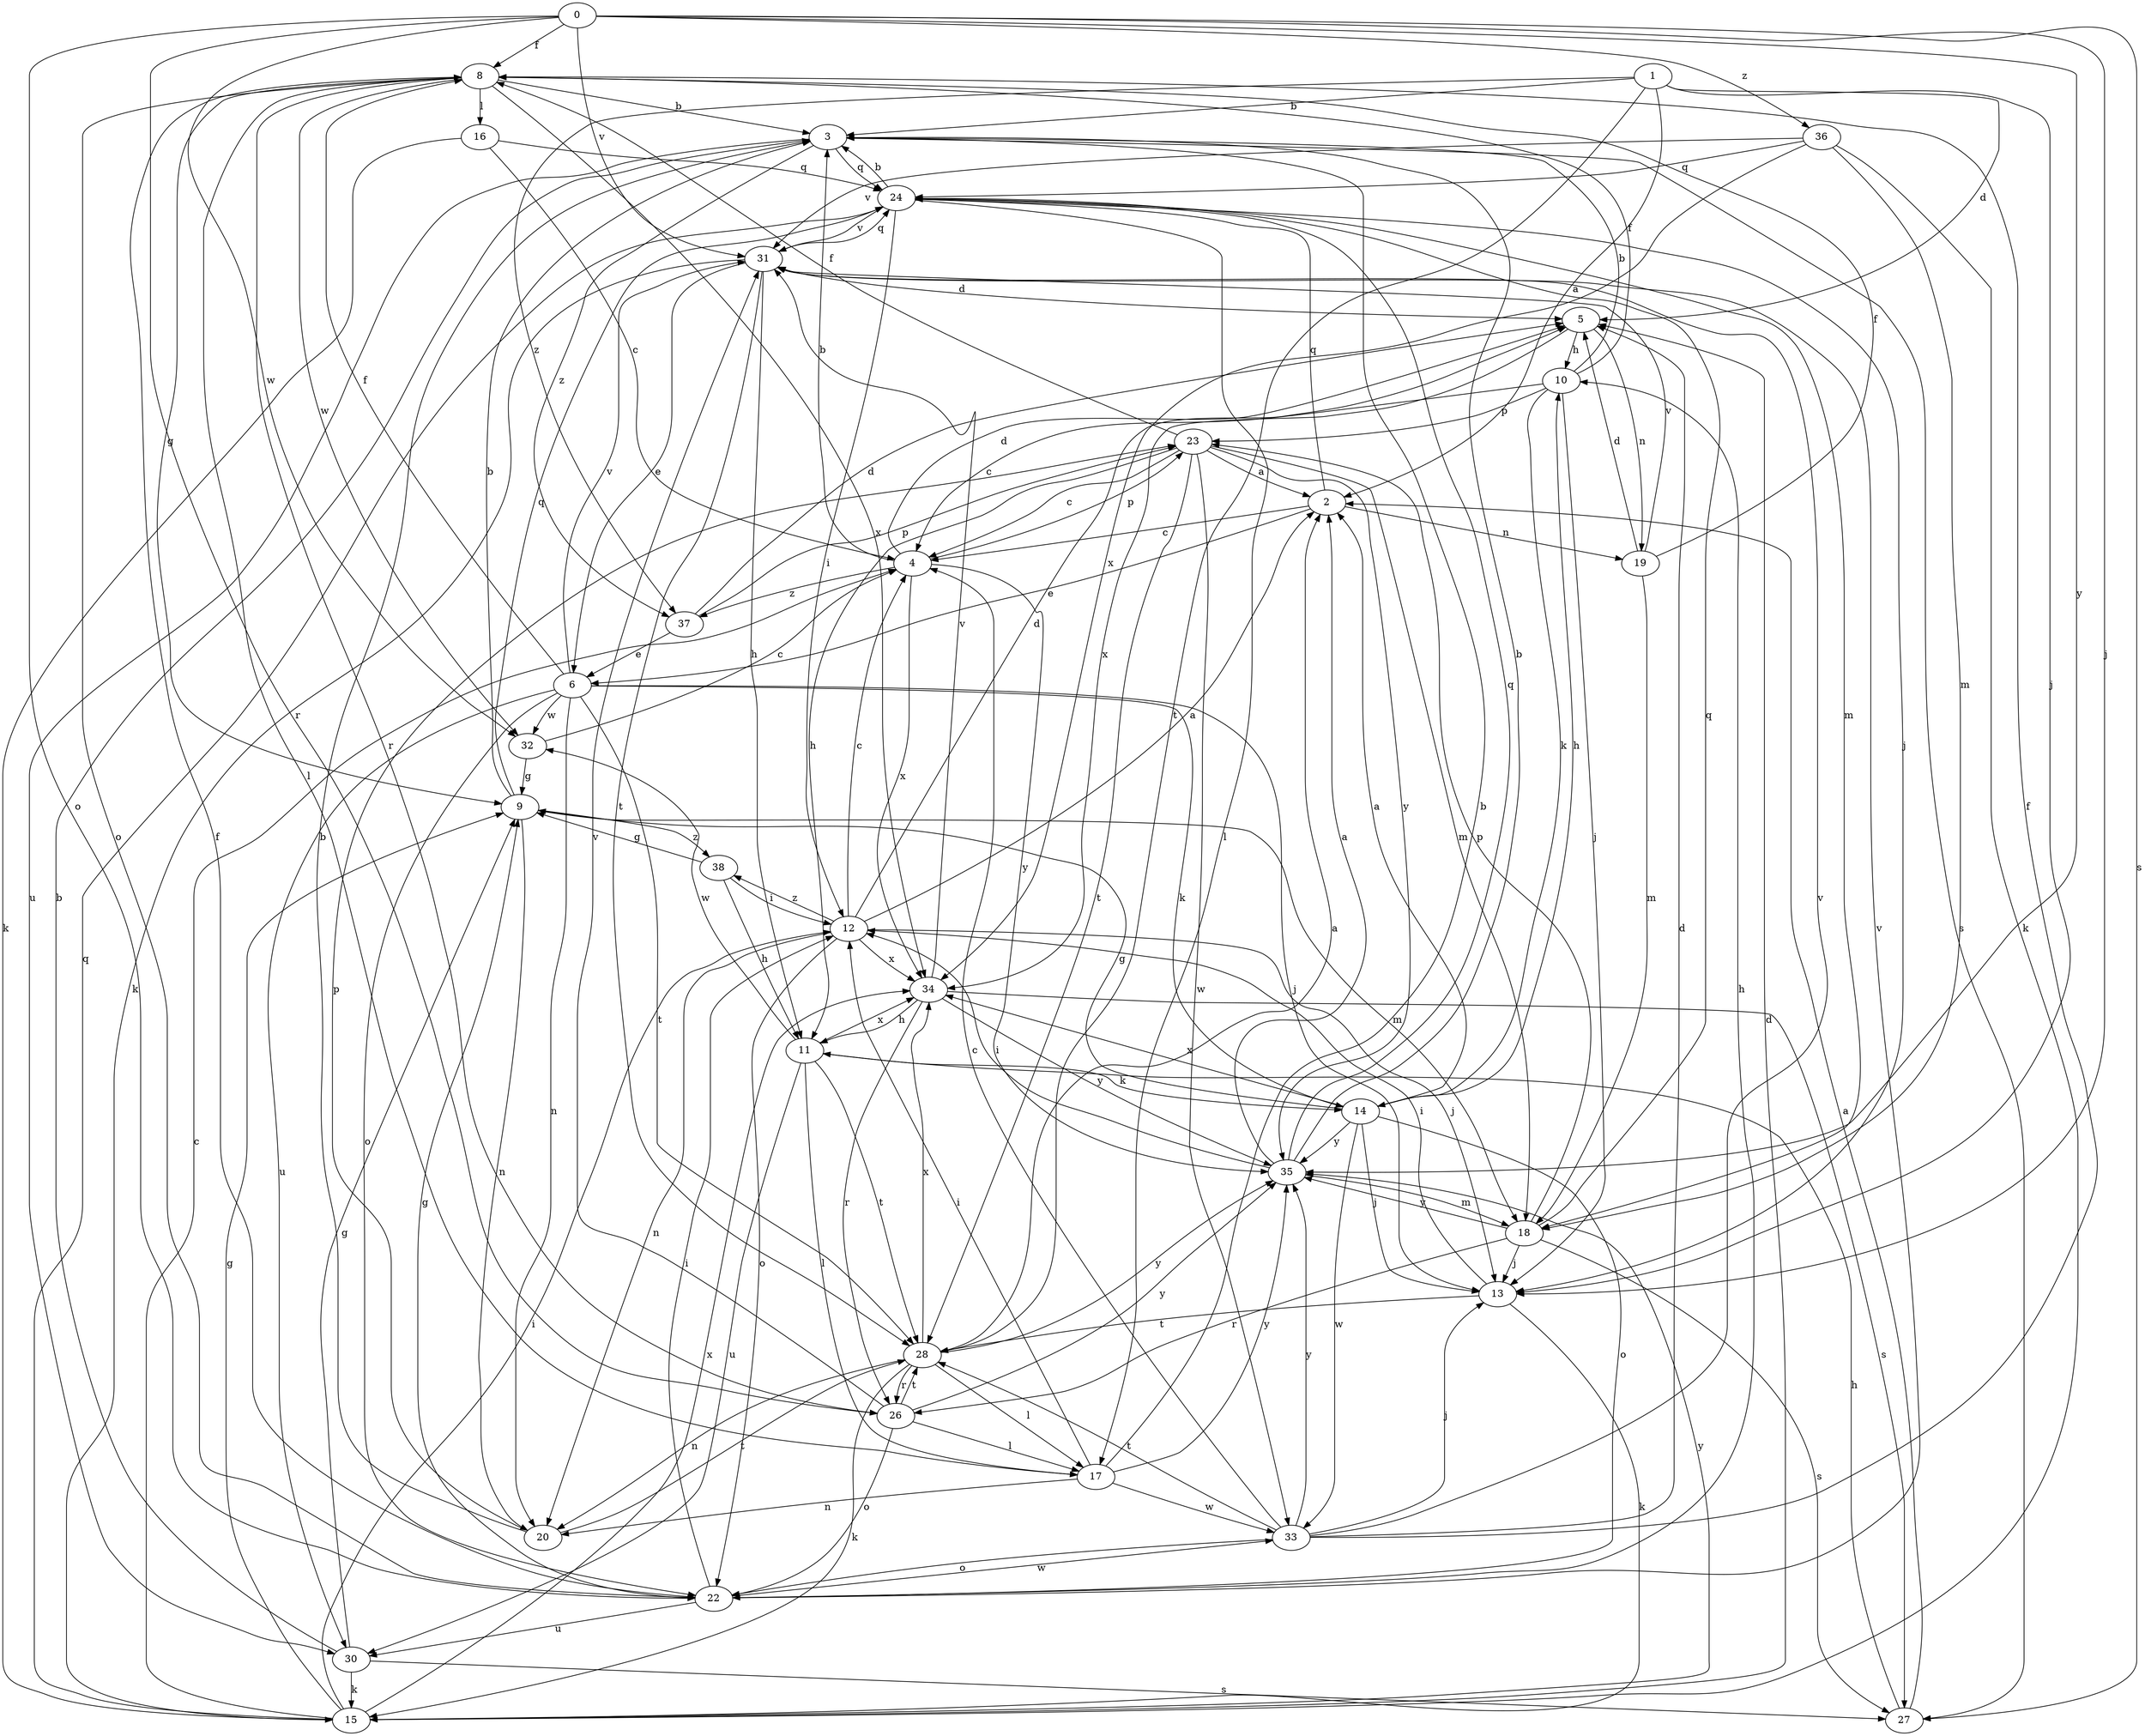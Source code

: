 strict digraph  {
0;
1;
2;
3;
4;
5;
6;
8;
9;
10;
11;
12;
13;
14;
15;
16;
17;
18;
19;
20;
22;
23;
24;
26;
27;
28;
30;
31;
32;
33;
34;
35;
36;
37;
38;
0 -> 8  [label=f];
0 -> 13  [label=j];
0 -> 22  [label=o];
0 -> 26  [label=r];
0 -> 27  [label=s];
0 -> 31  [label=v];
0 -> 32  [label=w];
0 -> 35  [label=y];
0 -> 36  [label=z];
1 -> 2  [label=a];
1 -> 3  [label=b];
1 -> 5  [label=d];
1 -> 13  [label=j];
1 -> 28  [label=t];
1 -> 37  [label=z];
2 -> 4  [label=c];
2 -> 6  [label=e];
2 -> 19  [label=n];
2 -> 24  [label=q];
3 -> 24  [label=q];
3 -> 27  [label=s];
3 -> 30  [label=u];
3 -> 37  [label=z];
4 -> 3  [label=b];
4 -> 5  [label=d];
4 -> 23  [label=p];
4 -> 34  [label=x];
4 -> 35  [label=y];
4 -> 37  [label=z];
5 -> 10  [label=h];
5 -> 19  [label=n];
5 -> 34  [label=x];
6 -> 8  [label=f];
6 -> 13  [label=j];
6 -> 14  [label=k];
6 -> 20  [label=n];
6 -> 22  [label=o];
6 -> 28  [label=t];
6 -> 30  [label=u];
6 -> 31  [label=v];
6 -> 32  [label=w];
8 -> 3  [label=b];
8 -> 9  [label=g];
8 -> 16  [label=l];
8 -> 17  [label=l];
8 -> 22  [label=o];
8 -> 26  [label=r];
8 -> 32  [label=w];
8 -> 34  [label=x];
9 -> 3  [label=b];
9 -> 18  [label=m];
9 -> 20  [label=n];
9 -> 24  [label=q];
9 -> 38  [label=z];
10 -> 3  [label=b];
10 -> 4  [label=c];
10 -> 8  [label=f];
10 -> 13  [label=j];
10 -> 14  [label=k];
10 -> 23  [label=p];
11 -> 14  [label=k];
11 -> 17  [label=l];
11 -> 28  [label=t];
11 -> 30  [label=u];
11 -> 32  [label=w];
11 -> 34  [label=x];
12 -> 2  [label=a];
12 -> 4  [label=c];
12 -> 5  [label=d];
12 -> 13  [label=j];
12 -> 20  [label=n];
12 -> 22  [label=o];
12 -> 34  [label=x];
12 -> 38  [label=z];
13 -> 12  [label=i];
13 -> 15  [label=k];
13 -> 28  [label=t];
14 -> 2  [label=a];
14 -> 9  [label=g];
14 -> 10  [label=h];
14 -> 13  [label=j];
14 -> 22  [label=o];
14 -> 33  [label=w];
14 -> 34  [label=x];
14 -> 35  [label=y];
15 -> 4  [label=c];
15 -> 5  [label=d];
15 -> 9  [label=g];
15 -> 12  [label=i];
15 -> 24  [label=q];
15 -> 34  [label=x];
15 -> 35  [label=y];
16 -> 4  [label=c];
16 -> 15  [label=k];
16 -> 24  [label=q];
17 -> 3  [label=b];
17 -> 12  [label=i];
17 -> 20  [label=n];
17 -> 33  [label=w];
17 -> 35  [label=y];
18 -> 13  [label=j];
18 -> 23  [label=p];
18 -> 24  [label=q];
18 -> 26  [label=r];
18 -> 27  [label=s];
18 -> 35  [label=y];
19 -> 5  [label=d];
19 -> 8  [label=f];
19 -> 18  [label=m];
19 -> 31  [label=v];
20 -> 3  [label=b];
20 -> 23  [label=p];
20 -> 28  [label=t];
22 -> 8  [label=f];
22 -> 9  [label=g];
22 -> 10  [label=h];
22 -> 12  [label=i];
22 -> 30  [label=u];
22 -> 31  [label=v];
22 -> 33  [label=w];
23 -> 2  [label=a];
23 -> 4  [label=c];
23 -> 8  [label=f];
23 -> 11  [label=h];
23 -> 18  [label=m];
23 -> 28  [label=t];
23 -> 33  [label=w];
23 -> 35  [label=y];
24 -> 3  [label=b];
24 -> 12  [label=i];
24 -> 13  [label=j];
24 -> 17  [label=l];
24 -> 18  [label=m];
24 -> 31  [label=v];
26 -> 17  [label=l];
26 -> 22  [label=o];
26 -> 28  [label=t];
26 -> 31  [label=v];
26 -> 35  [label=y];
27 -> 2  [label=a];
27 -> 11  [label=h];
28 -> 2  [label=a];
28 -> 15  [label=k];
28 -> 17  [label=l];
28 -> 20  [label=n];
28 -> 26  [label=r];
28 -> 34  [label=x];
28 -> 35  [label=y];
30 -> 3  [label=b];
30 -> 9  [label=g];
30 -> 15  [label=k];
30 -> 27  [label=s];
31 -> 5  [label=d];
31 -> 6  [label=e];
31 -> 11  [label=h];
31 -> 15  [label=k];
31 -> 24  [label=q];
31 -> 28  [label=t];
32 -> 4  [label=c];
32 -> 9  [label=g];
33 -> 4  [label=c];
33 -> 5  [label=d];
33 -> 8  [label=f];
33 -> 13  [label=j];
33 -> 22  [label=o];
33 -> 28  [label=t];
33 -> 31  [label=v];
33 -> 35  [label=y];
34 -> 11  [label=h];
34 -> 26  [label=r];
34 -> 27  [label=s];
34 -> 31  [label=v];
34 -> 35  [label=y];
35 -> 2  [label=a];
35 -> 3  [label=b];
35 -> 12  [label=i];
35 -> 18  [label=m];
35 -> 24  [label=q];
36 -> 15  [label=k];
36 -> 18  [label=m];
36 -> 24  [label=q];
36 -> 31  [label=v];
36 -> 34  [label=x];
37 -> 5  [label=d];
37 -> 6  [label=e];
37 -> 23  [label=p];
38 -> 9  [label=g];
38 -> 11  [label=h];
38 -> 12  [label=i];
}
